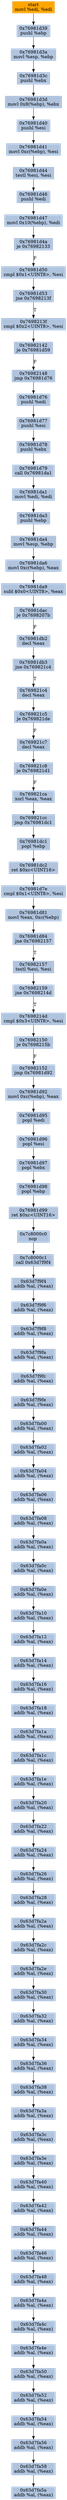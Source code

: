 digraph G {
node[shape=rectangle,style=filled,fillcolor=lightsteelblue,color=lightsteelblue]
bgcolor="transparent"
a0x76981d37movl_edi_edi[label="start\nmovl %edi, %edi",color="lightgrey",fillcolor="orange"];
a0x76981d39pushl_ebp[label="0x76981d39\npushl %ebp"];
a0x76981d3amovl_esp_ebp[label="0x76981d3a\nmovl %esp, %ebp"];
a0x76981d3cpushl_ebx[label="0x76981d3c\npushl %ebx"];
a0x76981d3dmovl_0x8ebp__ebx[label="0x76981d3d\nmovl 0x8(%ebp), %ebx"];
a0x76981d40pushl_esi[label="0x76981d40\npushl %esi"];
a0x76981d41movl_0xcebp__esi[label="0x76981d41\nmovl 0xc(%ebp), %esi"];
a0x76981d44testl_esi_esi[label="0x76981d44\ntestl %esi, %esi"];
a0x76981d46pushl_edi[label="0x76981d46\npushl %edi"];
a0x76981d47movl_0x10ebp__edi[label="0x76981d47\nmovl 0x10(%ebp), %edi"];
a0x76981d4aje_0x76982133[label="0x76981d4a\nje 0x76982133"];
a0x76981d50cmpl_0x1UINT8_esi[label="0x76981d50\ncmpl $0x1<UINT8>, %esi"];
a0x76981d53jne_0x7698213f[label="0x76981d53\njne 0x7698213f"];
a0x7698213fcmpl_0x2UINT8_esi[label="0x7698213f\ncmpl $0x2<UINT8>, %esi"];
a0x76982142je_0x76981d59[label="0x76982142\nje 0x76981d59"];
a0x76982148jmp_0x76981d76[label="0x76982148\njmp 0x76981d76"];
a0x76981d76pushl_edi[label="0x76981d76\npushl %edi"];
a0x76981d77pushl_esi[label="0x76981d77\npushl %esi"];
a0x76981d78pushl_ebx[label="0x76981d78\npushl %ebx"];
a0x76981d79call_0x76981da1[label="0x76981d79\ncall 0x76981da1"];
a0x76981da1movl_edi_edi[label="0x76981da1\nmovl %edi, %edi"];
a0x76981da3pushl_ebp[label="0x76981da3\npushl %ebp"];
a0x76981da4movl_esp_ebp[label="0x76981da4\nmovl %esp, %ebp"];
a0x76981da6movl_0xcebp__eax[label="0x76981da6\nmovl 0xc(%ebp), %eax"];
a0x76981da9subl_0x0UINT8_eax[label="0x76981da9\nsubl $0x0<UINT8>, %eax"];
a0x76981dacje_0x7698207b[label="0x76981dac\nje 0x7698207b"];
a0x76981db2decl_eax[label="0x76981db2\ndecl %eax"];
a0x76981db3jne_0x769821c4[label="0x76981db3\njne 0x769821c4"];
a0x769821c4decl_eax[label="0x769821c4\ndecl %eax"];
a0x769821c5je_0x769821de[label="0x769821c5\nje 0x769821de"];
a0x769821c7decl_eax[label="0x769821c7\ndecl %eax"];
a0x769821c8je_0x769821d1[label="0x769821c8\nje 0x769821d1"];
a0x769821caxorl_eax_eax[label="0x769821ca\nxorl %eax, %eax"];
a0x769821ccjmp_0x76981dc1[label="0x769821cc\njmp 0x76981dc1"];
a0x76981dc1popl_ebp[label="0x76981dc1\npopl %ebp"];
a0x76981dc2ret_0xcUINT16[label="0x76981dc2\nret $0xc<UINT16>"];
a0x76981d7ecmpl_0x1UINT8_esi[label="0x76981d7e\ncmpl $0x1<UINT8>, %esi"];
a0x76981d81movl_eax_0xcebp_[label="0x76981d81\nmovl %eax, 0xc(%ebp)"];
a0x76981d84jne_0x76982157[label="0x76981d84\njne 0x76982157"];
a0x76982157testl_esi_esi[label="0x76982157\ntestl %esi, %esi"];
a0x76982159jne_0x7698214d[label="0x76982159\njne 0x7698214d"];
a0x7698214dcmpl_0x3UINT8_esi[label="0x7698214d\ncmpl $0x3<UINT8>, %esi"];
a0x76982150je_0x7698215b[label="0x76982150\nje 0x7698215b"];
a0x76982152jmp_0x76981d92[label="0x76982152\njmp 0x76981d92"];
a0x76981d92movl_0xcebp__eax[label="0x76981d92\nmovl 0xc(%ebp), %eax"];
a0x76981d95popl_edi[label="0x76981d95\npopl %edi"];
a0x76981d96popl_esi[label="0x76981d96\npopl %esi"];
a0x76981d97popl_ebx[label="0x76981d97\npopl %ebx"];
a0x76981d98popl_ebp[label="0x76981d98\npopl %ebp"];
a0x76981d99ret_0xcUINT16[label="0x76981d99\nret $0xc<UINT16>"];
a0x7c8000c0nop_[label="0x7c8000c0\nnop "];
a0x7c8000c1call_0x63d7f9f4[label="0x7c8000c1\ncall 0x63d7f9f4"];
a0x63d7f9f4addb_al_eax_[label="0x63d7f9f4\naddb %al, (%eax)"];
a0x63d7f9f6addb_al_eax_[label="0x63d7f9f6\naddb %al, (%eax)"];
a0x63d7f9f8addb_al_eax_[label="0x63d7f9f8\naddb %al, (%eax)"];
a0x63d7f9faaddb_al_eax_[label="0x63d7f9fa\naddb %al, (%eax)"];
a0x63d7f9fcaddb_al_eax_[label="0x63d7f9fc\naddb %al, (%eax)"];
a0x63d7f9feaddb_al_eax_[label="0x63d7f9fe\naddb %al, (%eax)"];
a0x63d7fa00addb_al_eax_[label="0x63d7fa00\naddb %al, (%eax)"];
a0x63d7fa02addb_al_eax_[label="0x63d7fa02\naddb %al, (%eax)"];
a0x63d7fa04addb_al_eax_[label="0x63d7fa04\naddb %al, (%eax)"];
a0x63d7fa06addb_al_eax_[label="0x63d7fa06\naddb %al, (%eax)"];
a0x63d7fa08addb_al_eax_[label="0x63d7fa08\naddb %al, (%eax)"];
a0x63d7fa0aaddb_al_eax_[label="0x63d7fa0a\naddb %al, (%eax)"];
a0x63d7fa0caddb_al_eax_[label="0x63d7fa0c\naddb %al, (%eax)"];
a0x63d7fa0eaddb_al_eax_[label="0x63d7fa0e\naddb %al, (%eax)"];
a0x63d7fa10addb_al_eax_[label="0x63d7fa10\naddb %al, (%eax)"];
a0x63d7fa12addb_al_eax_[label="0x63d7fa12\naddb %al, (%eax)"];
a0x63d7fa14addb_al_eax_[label="0x63d7fa14\naddb %al, (%eax)"];
a0x63d7fa16addb_al_eax_[label="0x63d7fa16\naddb %al, (%eax)"];
a0x63d7fa18addb_al_eax_[label="0x63d7fa18\naddb %al, (%eax)"];
a0x63d7fa1aaddb_al_eax_[label="0x63d7fa1a\naddb %al, (%eax)"];
a0x63d7fa1caddb_al_eax_[label="0x63d7fa1c\naddb %al, (%eax)"];
a0x63d7fa1eaddb_al_eax_[label="0x63d7fa1e\naddb %al, (%eax)"];
a0x63d7fa20addb_al_eax_[label="0x63d7fa20\naddb %al, (%eax)"];
a0x63d7fa22addb_al_eax_[label="0x63d7fa22\naddb %al, (%eax)"];
a0x63d7fa24addb_al_eax_[label="0x63d7fa24\naddb %al, (%eax)"];
a0x63d7fa26addb_al_eax_[label="0x63d7fa26\naddb %al, (%eax)"];
a0x63d7fa28addb_al_eax_[label="0x63d7fa28\naddb %al, (%eax)"];
a0x63d7fa2aaddb_al_eax_[label="0x63d7fa2a\naddb %al, (%eax)"];
a0x63d7fa2caddb_al_eax_[label="0x63d7fa2c\naddb %al, (%eax)"];
a0x63d7fa2eaddb_al_eax_[label="0x63d7fa2e\naddb %al, (%eax)"];
a0x63d7fa30addb_al_eax_[label="0x63d7fa30\naddb %al, (%eax)"];
a0x63d7fa32addb_al_eax_[label="0x63d7fa32\naddb %al, (%eax)"];
a0x63d7fa34addb_al_eax_[label="0x63d7fa34\naddb %al, (%eax)"];
a0x63d7fa36addb_al_eax_[label="0x63d7fa36\naddb %al, (%eax)"];
a0x63d7fa38addb_al_eax_[label="0x63d7fa38\naddb %al, (%eax)"];
a0x63d7fa3aaddb_al_eax_[label="0x63d7fa3a\naddb %al, (%eax)"];
a0x63d7fa3caddb_al_eax_[label="0x63d7fa3c\naddb %al, (%eax)"];
a0x63d7fa3eaddb_al_eax_[label="0x63d7fa3e\naddb %al, (%eax)"];
a0x63d7fa40addb_al_eax_[label="0x63d7fa40\naddb %al, (%eax)"];
a0x63d7fa42addb_al_eax_[label="0x63d7fa42\naddb %al, (%eax)"];
a0x63d7fa44addb_al_eax_[label="0x63d7fa44\naddb %al, (%eax)"];
a0x63d7fa46addb_al_eax_[label="0x63d7fa46\naddb %al, (%eax)"];
a0x63d7fa48addb_al_eax_[label="0x63d7fa48\naddb %al, (%eax)"];
a0x63d7fa4aaddb_al_eax_[label="0x63d7fa4a\naddb %al, (%eax)"];
a0x63d7fa4caddb_al_eax_[label="0x63d7fa4c\naddb %al, (%eax)"];
a0x63d7fa4eaddb_al_eax_[label="0x63d7fa4e\naddb %al, (%eax)"];
a0x63d7fa50addb_al_eax_[label="0x63d7fa50\naddb %al, (%eax)"];
a0x63d7fa52addb_al_eax_[label="0x63d7fa52\naddb %al, (%eax)"];
a0x63d7fa54addb_al_eax_[label="0x63d7fa54\naddb %al, (%eax)"];
a0x63d7fa56addb_al_eax_[label="0x63d7fa56\naddb %al, (%eax)"];
a0x63d7fa58addb_al_eax_[label="0x63d7fa58\naddb %al, (%eax)"];
a0x63d7fa5aaddb_al_eax_[label="0x63d7fa5a\naddb %al, (%eax)"];
a0x76981d37movl_edi_edi -> a0x76981d39pushl_ebp [color="#000000"];
a0x76981d39pushl_ebp -> a0x76981d3amovl_esp_ebp [color="#000000"];
a0x76981d3amovl_esp_ebp -> a0x76981d3cpushl_ebx [color="#000000"];
a0x76981d3cpushl_ebx -> a0x76981d3dmovl_0x8ebp__ebx [color="#000000"];
a0x76981d3dmovl_0x8ebp__ebx -> a0x76981d40pushl_esi [color="#000000"];
a0x76981d40pushl_esi -> a0x76981d41movl_0xcebp__esi [color="#000000"];
a0x76981d41movl_0xcebp__esi -> a0x76981d44testl_esi_esi [color="#000000"];
a0x76981d44testl_esi_esi -> a0x76981d46pushl_edi [color="#000000"];
a0x76981d46pushl_edi -> a0x76981d47movl_0x10ebp__edi [color="#000000"];
a0x76981d47movl_0x10ebp__edi -> a0x76981d4aje_0x76982133 [color="#000000"];
a0x76981d4aje_0x76982133 -> a0x76981d50cmpl_0x1UINT8_esi [color="#000000",label="F"];
a0x76981d50cmpl_0x1UINT8_esi -> a0x76981d53jne_0x7698213f [color="#000000"];
a0x76981d53jne_0x7698213f -> a0x7698213fcmpl_0x2UINT8_esi [color="#000000",label="T"];
a0x7698213fcmpl_0x2UINT8_esi -> a0x76982142je_0x76981d59 [color="#000000"];
a0x76982142je_0x76981d59 -> a0x76982148jmp_0x76981d76 [color="#000000",label="F"];
a0x76982148jmp_0x76981d76 -> a0x76981d76pushl_edi [color="#000000"];
a0x76981d76pushl_edi -> a0x76981d77pushl_esi [color="#000000"];
a0x76981d77pushl_esi -> a0x76981d78pushl_ebx [color="#000000"];
a0x76981d78pushl_ebx -> a0x76981d79call_0x76981da1 [color="#000000"];
a0x76981d79call_0x76981da1 -> a0x76981da1movl_edi_edi [color="#000000"];
a0x76981da1movl_edi_edi -> a0x76981da3pushl_ebp [color="#000000"];
a0x76981da3pushl_ebp -> a0x76981da4movl_esp_ebp [color="#000000"];
a0x76981da4movl_esp_ebp -> a0x76981da6movl_0xcebp__eax [color="#000000"];
a0x76981da6movl_0xcebp__eax -> a0x76981da9subl_0x0UINT8_eax [color="#000000"];
a0x76981da9subl_0x0UINT8_eax -> a0x76981dacje_0x7698207b [color="#000000"];
a0x76981dacje_0x7698207b -> a0x76981db2decl_eax [color="#000000",label="F"];
a0x76981db2decl_eax -> a0x76981db3jne_0x769821c4 [color="#000000"];
a0x76981db3jne_0x769821c4 -> a0x769821c4decl_eax [color="#000000",label="T"];
a0x769821c4decl_eax -> a0x769821c5je_0x769821de [color="#000000"];
a0x769821c5je_0x769821de -> a0x769821c7decl_eax [color="#000000",label="F"];
a0x769821c7decl_eax -> a0x769821c8je_0x769821d1 [color="#000000"];
a0x769821c8je_0x769821d1 -> a0x769821caxorl_eax_eax [color="#000000",label="F"];
a0x769821caxorl_eax_eax -> a0x769821ccjmp_0x76981dc1 [color="#000000"];
a0x769821ccjmp_0x76981dc1 -> a0x76981dc1popl_ebp [color="#000000"];
a0x76981dc1popl_ebp -> a0x76981dc2ret_0xcUINT16 [color="#000000"];
a0x76981dc2ret_0xcUINT16 -> a0x76981d7ecmpl_0x1UINT8_esi [color="#000000"];
a0x76981d7ecmpl_0x1UINT8_esi -> a0x76981d81movl_eax_0xcebp_ [color="#000000"];
a0x76981d81movl_eax_0xcebp_ -> a0x76981d84jne_0x76982157 [color="#000000"];
a0x76981d84jne_0x76982157 -> a0x76982157testl_esi_esi [color="#000000",label="T"];
a0x76982157testl_esi_esi -> a0x76982159jne_0x7698214d [color="#000000"];
a0x76982159jne_0x7698214d -> a0x7698214dcmpl_0x3UINT8_esi [color="#000000",label="T"];
a0x7698214dcmpl_0x3UINT8_esi -> a0x76982150je_0x7698215b [color="#000000"];
a0x76982150je_0x7698215b -> a0x76982152jmp_0x76981d92 [color="#000000",label="F"];
a0x76982152jmp_0x76981d92 -> a0x76981d92movl_0xcebp__eax [color="#000000"];
a0x76981d92movl_0xcebp__eax -> a0x76981d95popl_edi [color="#000000"];
a0x76981d95popl_edi -> a0x76981d96popl_esi [color="#000000"];
a0x76981d96popl_esi -> a0x76981d97popl_ebx [color="#000000"];
a0x76981d97popl_ebx -> a0x76981d98popl_ebp [color="#000000"];
a0x76981d98popl_ebp -> a0x76981d99ret_0xcUINT16 [color="#000000"];
a0x76981d99ret_0xcUINT16 -> a0x7c8000c0nop_ [color="#000000"];
a0x7c8000c0nop_ -> a0x7c8000c1call_0x63d7f9f4 [color="#000000"];
a0x7c8000c1call_0x63d7f9f4 -> a0x63d7f9f4addb_al_eax_ [color="#000000"];
a0x63d7f9f4addb_al_eax_ -> a0x63d7f9f6addb_al_eax_ [color="#000000"];
a0x63d7f9f6addb_al_eax_ -> a0x63d7f9f8addb_al_eax_ [color="#000000"];
a0x63d7f9f8addb_al_eax_ -> a0x63d7f9faaddb_al_eax_ [color="#000000"];
a0x63d7f9faaddb_al_eax_ -> a0x63d7f9fcaddb_al_eax_ [color="#000000"];
a0x63d7f9fcaddb_al_eax_ -> a0x63d7f9feaddb_al_eax_ [color="#000000"];
a0x63d7f9feaddb_al_eax_ -> a0x63d7fa00addb_al_eax_ [color="#000000"];
a0x63d7fa00addb_al_eax_ -> a0x63d7fa02addb_al_eax_ [color="#000000"];
a0x63d7fa02addb_al_eax_ -> a0x63d7fa04addb_al_eax_ [color="#000000"];
a0x63d7fa04addb_al_eax_ -> a0x63d7fa06addb_al_eax_ [color="#000000"];
a0x63d7fa06addb_al_eax_ -> a0x63d7fa08addb_al_eax_ [color="#000000"];
a0x63d7fa08addb_al_eax_ -> a0x63d7fa0aaddb_al_eax_ [color="#000000"];
a0x63d7fa0aaddb_al_eax_ -> a0x63d7fa0caddb_al_eax_ [color="#000000"];
a0x63d7fa0caddb_al_eax_ -> a0x63d7fa0eaddb_al_eax_ [color="#000000"];
a0x63d7fa0eaddb_al_eax_ -> a0x63d7fa10addb_al_eax_ [color="#000000"];
a0x63d7fa10addb_al_eax_ -> a0x63d7fa12addb_al_eax_ [color="#000000"];
a0x63d7fa12addb_al_eax_ -> a0x63d7fa14addb_al_eax_ [color="#000000"];
a0x63d7fa14addb_al_eax_ -> a0x63d7fa16addb_al_eax_ [color="#000000"];
a0x63d7fa16addb_al_eax_ -> a0x63d7fa18addb_al_eax_ [color="#000000"];
a0x63d7fa18addb_al_eax_ -> a0x63d7fa1aaddb_al_eax_ [color="#000000"];
a0x63d7fa1aaddb_al_eax_ -> a0x63d7fa1caddb_al_eax_ [color="#000000"];
a0x63d7fa1caddb_al_eax_ -> a0x63d7fa1eaddb_al_eax_ [color="#000000"];
a0x63d7fa1eaddb_al_eax_ -> a0x63d7fa20addb_al_eax_ [color="#000000"];
a0x63d7fa20addb_al_eax_ -> a0x63d7fa22addb_al_eax_ [color="#000000"];
a0x63d7fa22addb_al_eax_ -> a0x63d7fa24addb_al_eax_ [color="#000000"];
a0x63d7fa24addb_al_eax_ -> a0x63d7fa26addb_al_eax_ [color="#000000"];
a0x63d7fa26addb_al_eax_ -> a0x63d7fa28addb_al_eax_ [color="#000000"];
a0x63d7fa28addb_al_eax_ -> a0x63d7fa2aaddb_al_eax_ [color="#000000"];
a0x63d7fa2aaddb_al_eax_ -> a0x63d7fa2caddb_al_eax_ [color="#000000"];
a0x63d7fa2caddb_al_eax_ -> a0x63d7fa2eaddb_al_eax_ [color="#000000"];
a0x63d7fa2eaddb_al_eax_ -> a0x63d7fa30addb_al_eax_ [color="#000000"];
a0x63d7fa30addb_al_eax_ -> a0x63d7fa32addb_al_eax_ [color="#000000"];
a0x63d7fa32addb_al_eax_ -> a0x63d7fa34addb_al_eax_ [color="#000000"];
a0x63d7fa34addb_al_eax_ -> a0x63d7fa36addb_al_eax_ [color="#000000"];
a0x63d7fa36addb_al_eax_ -> a0x63d7fa38addb_al_eax_ [color="#000000"];
a0x63d7fa38addb_al_eax_ -> a0x63d7fa3aaddb_al_eax_ [color="#000000"];
a0x63d7fa3aaddb_al_eax_ -> a0x63d7fa3caddb_al_eax_ [color="#000000"];
a0x63d7fa3caddb_al_eax_ -> a0x63d7fa3eaddb_al_eax_ [color="#000000"];
a0x63d7fa3eaddb_al_eax_ -> a0x63d7fa40addb_al_eax_ [color="#000000"];
a0x63d7fa40addb_al_eax_ -> a0x63d7fa42addb_al_eax_ [color="#000000"];
a0x63d7fa42addb_al_eax_ -> a0x63d7fa44addb_al_eax_ [color="#000000"];
a0x63d7fa44addb_al_eax_ -> a0x63d7fa46addb_al_eax_ [color="#000000"];
a0x63d7fa46addb_al_eax_ -> a0x63d7fa48addb_al_eax_ [color="#000000"];
a0x63d7fa48addb_al_eax_ -> a0x63d7fa4aaddb_al_eax_ [color="#000000"];
a0x63d7fa4aaddb_al_eax_ -> a0x63d7fa4caddb_al_eax_ [color="#000000"];
a0x63d7fa4caddb_al_eax_ -> a0x63d7fa4eaddb_al_eax_ [color="#000000"];
a0x63d7fa4eaddb_al_eax_ -> a0x63d7fa50addb_al_eax_ [color="#000000"];
a0x63d7fa50addb_al_eax_ -> a0x63d7fa52addb_al_eax_ [color="#000000"];
a0x63d7fa52addb_al_eax_ -> a0x63d7fa54addb_al_eax_ [color="#000000"];
a0x63d7fa54addb_al_eax_ -> a0x63d7fa56addb_al_eax_ [color="#000000"];
a0x63d7fa56addb_al_eax_ -> a0x63d7fa58addb_al_eax_ [color="#000000"];
a0x63d7fa58addb_al_eax_ -> a0x63d7fa5aaddb_al_eax_ [color="#000000"];
}
